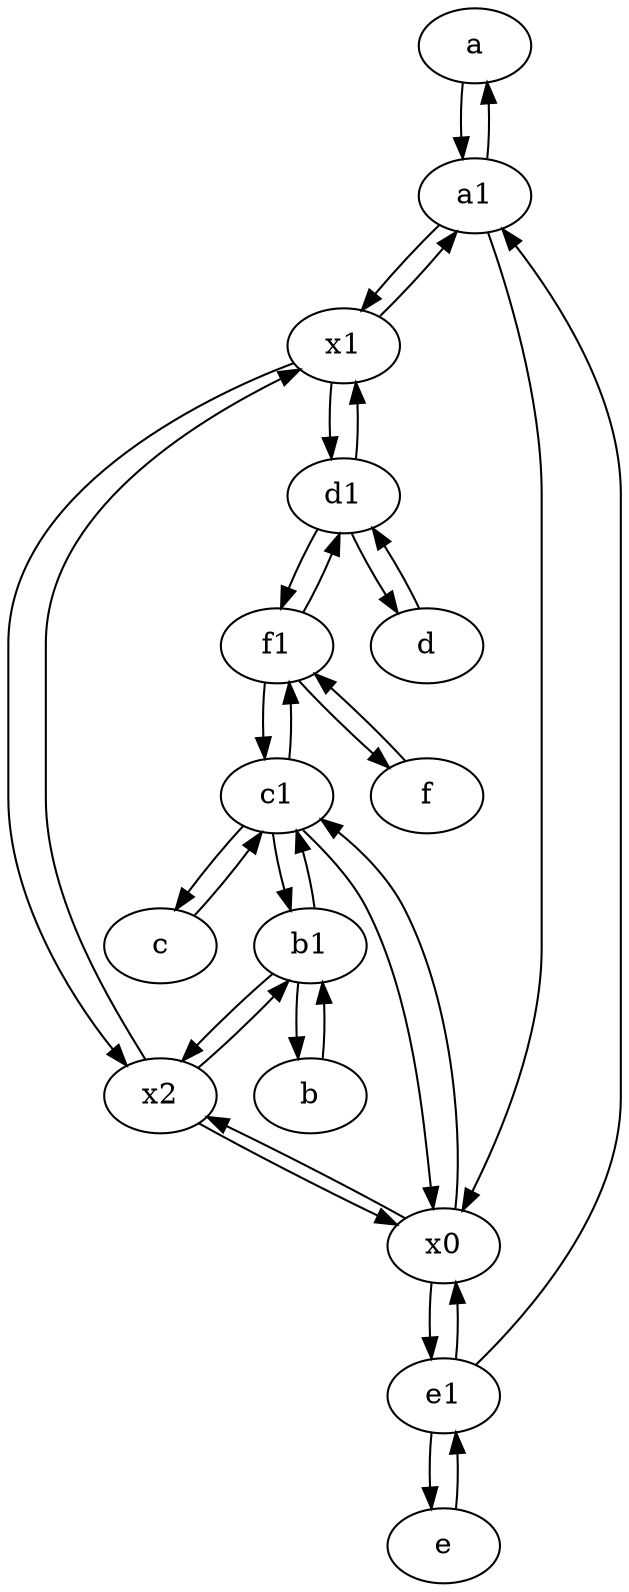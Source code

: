 digraph  {
	a [pos="40,10!"];
	d1 [pos="25,30!"];
	x2;
	e [pos="30,50!"];
	a1 [pos="40,15!"];
	f [pos="15,45!"];
	c1 [pos="30,15!"];
	c [pos="20,10!"];
	e1 [pos="25,45!"];
	b [pos="50,20!"];
	d [pos="20,30!"];
	b1 [pos="45,20!"];
	x0;
	f1;
	x1;
	b1 -> b;
	a1 -> a;
	e -> e1;
	d1 -> d;
	x2 -> b1;
	x1 -> a1;
	f -> f1;
	x2 -> x0;
	f1 -> f;
	a1 -> x1;
	e1 -> e;
	d1 -> f1;
	b -> b1;
	a1 -> x0;
	e1 -> x0;
	d -> d1;
	f1 -> d1;
	x0 -> e1;
	b1 -> x2;
	e1 -> a1;
	c1 -> x0;
	x0 -> x2;
	c1 -> f1;
	f1 -> c1;
	x0 -> c1;
	x2 -> x1;
	x1 -> x2;
	c1 -> b1;
	c -> c1;
	a -> a1;
	d1 -> x1;
	c1 -> c;
	x1 -> d1;
	b1 -> c1;

	}
